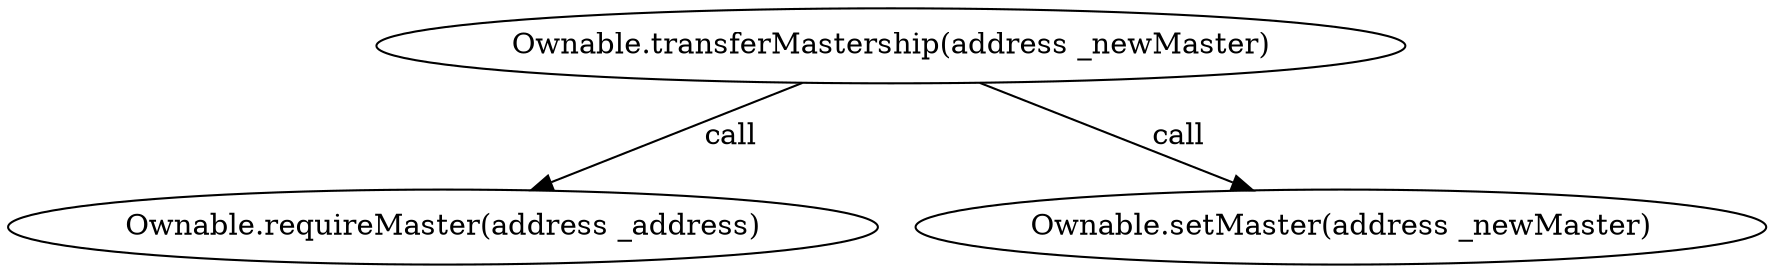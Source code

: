 digraph "" {
	graph [bb="0,0,708.42,124.8"];
	node [label="\N"];
	"Ownable.transferMastership(address _newMaster)"	 [height=0.5,
		pos="355.05,106.8",
		width=5.7285];
	"Ownable.requireMaster(address _address)"	 [height=0.5,
		pos="174.05,18",
		width=4.8347];
	"Ownable.transferMastership(address _newMaster)" -> "Ownable.requireMaster(address _address)" [key=call,
	label=" call",
	lp="292.9,62.4",
	pos="e,210.18,35.726 318.85,89.043 290.25,75.008 250.15,55.335 219.4,40.249"];
"Ownable.setMaster(address _newMaster)" [height=0.5,
	pos="537.05,18",
	width=4.7603];
"Ownable.transferMastership(address _newMaster)" -> "Ownable.setMaster(address _newMaster)" [key=call,
label=" call",
lp="474.9,62.4",
pos="e,500.72,35.726 391.44,89.043 420.21,75.008 460.53,55.335 491.45,40.249"];
}
digraph "" {
	graph [bb="0,0,708.42,124.8"];
	node [label="\N"];
	"Ownable.transferMastership(address _newMaster)"	 [height=0.5,
		pos="355.05,106.8",
		width=5.7285];
	"Ownable.requireMaster(address _address)"	 [height=0.5,
		pos="174.05,18",
		width=4.8347];
	"Ownable.transferMastership(address _newMaster)" -> "Ownable.requireMaster(address _address)" [key=call,
	label=" call",
	lp="292.9,62.4",
	pos="e,210.18,35.726 318.85,89.043 290.25,75.008 250.15,55.335 219.4,40.249"];
"Ownable.setMaster(address _newMaster)" [height=0.5,
	pos="537.05,18",
	width=4.7603];
"Ownable.transferMastership(address _newMaster)" -> "Ownable.setMaster(address _newMaster)" [key=call,
label=" call",
lp="474.9,62.4",
pos="e,500.72,35.726 391.44,89.043 420.21,75.008 460.53,55.335 491.45,40.249"];
}
digraph "" {
	graph [bb="0,0,708.42,124.8"];
	node [label="\N"];
	"Ownable.transferMastership(address _newMaster)"	 [height=0.5,
		pos="355.05,106.8",
		width=5.7285];
	"Ownable.requireMaster(address _address)"	 [height=0.5,
		pos="174.05,18",
		width=4.8347];
	"Ownable.transferMastership(address _newMaster)" -> "Ownable.requireMaster(address _address)" [key=call,
	label=" call",
	lp="292.9,62.4",
	pos="e,210.18,35.726 318.85,89.043 290.25,75.008 250.15,55.335 219.4,40.249"];
"Ownable.setMaster(address _newMaster)" [height=0.5,
	pos="537.05,18",
	width=4.7603];
"Ownable.transferMastership(address _newMaster)" -> "Ownable.setMaster(address _newMaster)" [key=call,
label=" call",
lp="474.9,62.4",
pos="e,500.72,35.726 391.44,89.043 420.21,75.008 460.53,55.335 491.45,40.249"];
}
